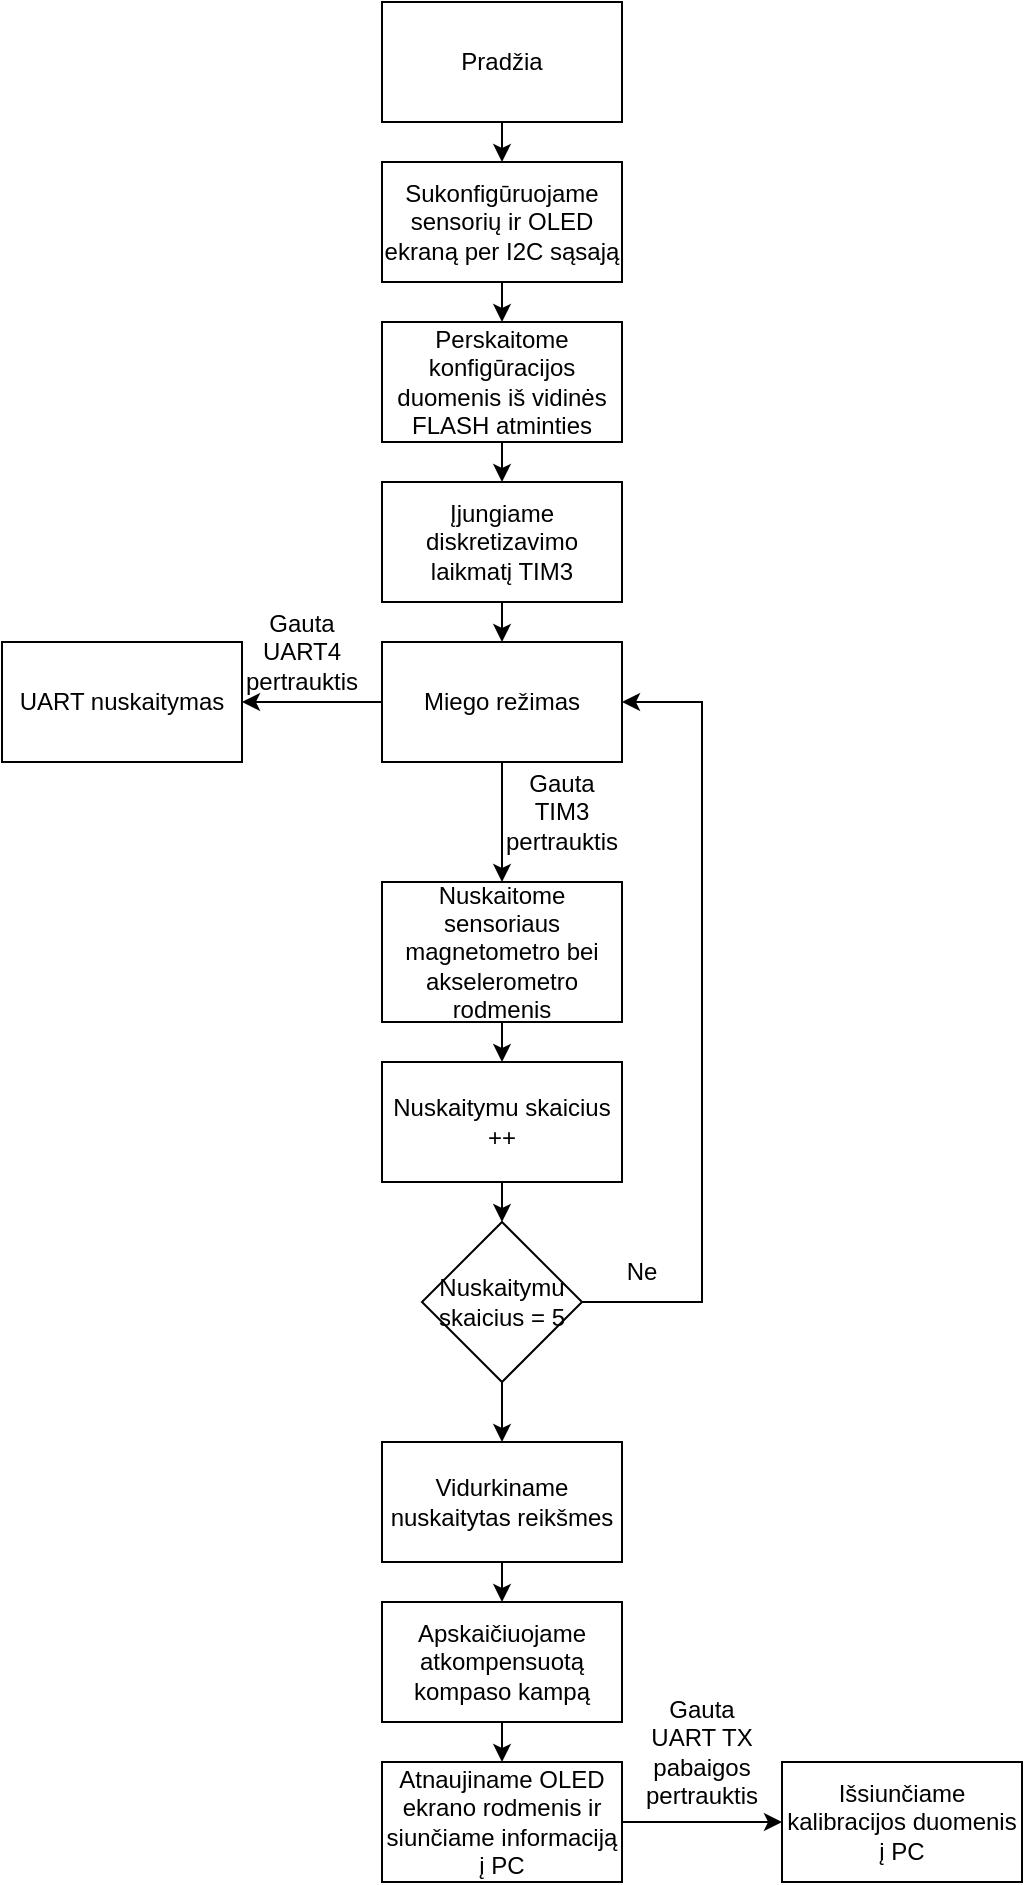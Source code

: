 <mxfile version="21.1.4" type="device">
  <diagram name="Page-1" id="73IzyarpysrCiVB1yLuo">
    <mxGraphModel dx="2079" dy="505" grid="1" gridSize="10" guides="1" tooltips="1" connect="1" arrows="1" fold="1" page="1" pageScale="1" pageWidth="850" pageHeight="1100" math="0" shadow="0">
      <root>
        <mxCell id="0" />
        <mxCell id="1" parent="0" />
        <mxCell id="TTbMhpJqwPKgY1I4AlqR-5" style="edgeStyle=orthogonalEdgeStyle;rounded=0;orthogonalLoop=1;jettySize=auto;html=1;exitX=0.5;exitY=1;exitDx=0;exitDy=0;entryX=0.5;entryY=0;entryDx=0;entryDy=0;" edge="1" parent="1" source="TTbMhpJqwPKgY1I4AlqR-1" target="TTbMhpJqwPKgY1I4AlqR-2">
          <mxGeometry relative="1" as="geometry" />
        </mxCell>
        <mxCell id="TTbMhpJqwPKgY1I4AlqR-1" value="Pradžia" style="rounded=0;whiteSpace=wrap;html=1;" vertex="1" parent="1">
          <mxGeometry x="40" y="40" width="120" height="60" as="geometry" />
        </mxCell>
        <mxCell id="TTbMhpJqwPKgY1I4AlqR-6" style="edgeStyle=orthogonalEdgeStyle;rounded=0;orthogonalLoop=1;jettySize=auto;html=1;exitX=0.5;exitY=1;exitDx=0;exitDy=0;entryX=0.5;entryY=0;entryDx=0;entryDy=0;" edge="1" parent="1" source="TTbMhpJqwPKgY1I4AlqR-2" target="TTbMhpJqwPKgY1I4AlqR-4">
          <mxGeometry relative="1" as="geometry" />
        </mxCell>
        <mxCell id="TTbMhpJqwPKgY1I4AlqR-2" value="Sukonfigūruojame sensorių ir OLED ekraną per I2C sąsają" style="rounded=0;whiteSpace=wrap;html=1;" vertex="1" parent="1">
          <mxGeometry x="40" y="120" width="120" height="60" as="geometry" />
        </mxCell>
        <mxCell id="TTbMhpJqwPKgY1I4AlqR-9" style="edgeStyle=orthogonalEdgeStyle;rounded=0;orthogonalLoop=1;jettySize=auto;html=1;exitX=0.5;exitY=1;exitDx=0;exitDy=0;entryX=0.5;entryY=0;entryDx=0;entryDy=0;" edge="1" parent="1" source="TTbMhpJqwPKgY1I4AlqR-3" target="TTbMhpJqwPKgY1I4AlqR-8">
          <mxGeometry relative="1" as="geometry" />
        </mxCell>
        <mxCell id="TTbMhpJqwPKgY1I4AlqR-3" value="Įjungiame diskretizavimo laikmatį TIM3" style="rounded=0;whiteSpace=wrap;html=1;" vertex="1" parent="1">
          <mxGeometry x="40" y="280" width="120" height="60" as="geometry" />
        </mxCell>
        <mxCell id="TTbMhpJqwPKgY1I4AlqR-7" style="edgeStyle=orthogonalEdgeStyle;rounded=0;orthogonalLoop=1;jettySize=auto;html=1;exitX=0.5;exitY=1;exitDx=0;exitDy=0;entryX=0.5;entryY=0;entryDx=0;entryDy=0;" edge="1" parent="1" source="TTbMhpJqwPKgY1I4AlqR-4" target="TTbMhpJqwPKgY1I4AlqR-3">
          <mxGeometry relative="1" as="geometry" />
        </mxCell>
        <mxCell id="TTbMhpJqwPKgY1I4AlqR-4" value="Perskaitome konfigūracijos duomenis iš vidinės FLASH atminties" style="rounded=0;whiteSpace=wrap;html=1;" vertex="1" parent="1">
          <mxGeometry x="40" y="200" width="120" height="60" as="geometry" />
        </mxCell>
        <mxCell id="TTbMhpJqwPKgY1I4AlqR-11" style="edgeStyle=orthogonalEdgeStyle;rounded=0;orthogonalLoop=1;jettySize=auto;html=1;exitX=0.5;exitY=1;exitDx=0;exitDy=0;entryX=0.5;entryY=0;entryDx=0;entryDy=0;" edge="1" parent="1" source="TTbMhpJqwPKgY1I4AlqR-8" target="TTbMhpJqwPKgY1I4AlqR-10">
          <mxGeometry relative="1" as="geometry" />
        </mxCell>
        <mxCell id="TTbMhpJqwPKgY1I4AlqR-21" style="edgeStyle=orthogonalEdgeStyle;rounded=0;orthogonalLoop=1;jettySize=auto;html=1;exitX=0;exitY=0.5;exitDx=0;exitDy=0;entryX=1;entryY=0.5;entryDx=0;entryDy=0;" edge="1" parent="1" source="TTbMhpJqwPKgY1I4AlqR-8" target="TTbMhpJqwPKgY1I4AlqR-13">
          <mxGeometry relative="1" as="geometry" />
        </mxCell>
        <mxCell id="TTbMhpJqwPKgY1I4AlqR-8" value="Miego režimas" style="rounded=0;whiteSpace=wrap;html=1;" vertex="1" parent="1">
          <mxGeometry x="40" y="360" width="120" height="60" as="geometry" />
        </mxCell>
        <mxCell id="TTbMhpJqwPKgY1I4AlqR-17" style="edgeStyle=orthogonalEdgeStyle;rounded=0;orthogonalLoop=1;jettySize=auto;html=1;exitX=0.5;exitY=1;exitDx=0;exitDy=0;entryX=0.5;entryY=0;entryDx=0;entryDy=0;" edge="1" parent="1" source="TTbMhpJqwPKgY1I4AlqR-10" target="TTbMhpJqwPKgY1I4AlqR-16">
          <mxGeometry relative="1" as="geometry" />
        </mxCell>
        <mxCell id="TTbMhpJqwPKgY1I4AlqR-10" value="Nuskaitome sensoriaus magnetometro bei akselerometro rodmenis" style="rounded=0;whiteSpace=wrap;html=1;" vertex="1" parent="1">
          <mxGeometry x="40" y="480" width="120" height="70" as="geometry" />
        </mxCell>
        <mxCell id="TTbMhpJqwPKgY1I4AlqR-12" value="Gauta TIM3 pertrauktis" style="text;html=1;strokeColor=none;fillColor=none;align=center;verticalAlign=middle;whiteSpace=wrap;rounded=0;" vertex="1" parent="1">
          <mxGeometry x="100" y="430" width="60" height="30" as="geometry" />
        </mxCell>
        <mxCell id="TTbMhpJqwPKgY1I4AlqR-13" value="UART nuskaitymas" style="rounded=0;whiteSpace=wrap;html=1;" vertex="1" parent="1">
          <mxGeometry x="-150" y="360" width="120" height="60" as="geometry" />
        </mxCell>
        <mxCell id="TTbMhpJqwPKgY1I4AlqR-15" value="Gauta UART4 pertrauktis" style="text;html=1;strokeColor=none;fillColor=none;align=center;verticalAlign=middle;whiteSpace=wrap;rounded=0;" vertex="1" parent="1">
          <mxGeometry x="-30" y="350" width="60" height="30" as="geometry" />
        </mxCell>
        <mxCell id="TTbMhpJqwPKgY1I4AlqR-19" style="edgeStyle=orthogonalEdgeStyle;rounded=0;orthogonalLoop=1;jettySize=auto;html=1;exitX=0.5;exitY=1;exitDx=0;exitDy=0;entryX=0.5;entryY=0;entryDx=0;entryDy=0;" edge="1" parent="1" source="TTbMhpJqwPKgY1I4AlqR-16" target="TTbMhpJqwPKgY1I4AlqR-18">
          <mxGeometry relative="1" as="geometry" />
        </mxCell>
        <mxCell id="TTbMhpJqwPKgY1I4AlqR-16" value="Nuskaitymu skaicius ++" style="rounded=0;whiteSpace=wrap;html=1;" vertex="1" parent="1">
          <mxGeometry x="40" y="570" width="120" height="60" as="geometry" />
        </mxCell>
        <mxCell id="TTbMhpJqwPKgY1I4AlqR-22" style="edgeStyle=orthogonalEdgeStyle;rounded=0;orthogonalLoop=1;jettySize=auto;html=1;exitX=1;exitY=0.5;exitDx=0;exitDy=0;entryX=1;entryY=0.5;entryDx=0;entryDy=0;" edge="1" parent="1" source="TTbMhpJqwPKgY1I4AlqR-18" target="TTbMhpJqwPKgY1I4AlqR-8">
          <mxGeometry relative="1" as="geometry">
            <Array as="points">
              <mxPoint x="200" y="690" />
              <mxPoint x="200" y="390" />
            </Array>
          </mxGeometry>
        </mxCell>
        <mxCell id="TTbMhpJqwPKgY1I4AlqR-25" style="edgeStyle=orthogonalEdgeStyle;rounded=0;orthogonalLoop=1;jettySize=auto;html=1;exitX=0.5;exitY=1;exitDx=0;exitDy=0;entryX=0.5;entryY=0;entryDx=0;entryDy=0;" edge="1" parent="1" source="TTbMhpJqwPKgY1I4AlqR-18" target="TTbMhpJqwPKgY1I4AlqR-24">
          <mxGeometry relative="1" as="geometry" />
        </mxCell>
        <mxCell id="TTbMhpJqwPKgY1I4AlqR-18" value="Nuskaitymu skaicius = 5" style="rhombus;whiteSpace=wrap;html=1;" vertex="1" parent="1">
          <mxGeometry x="60" y="650" width="80" height="80" as="geometry" />
        </mxCell>
        <mxCell id="TTbMhpJqwPKgY1I4AlqR-23" value="Ne" style="text;html=1;strokeColor=none;fillColor=none;align=center;verticalAlign=middle;whiteSpace=wrap;rounded=0;" vertex="1" parent="1">
          <mxGeometry x="140" y="660" width="60" height="30" as="geometry" />
        </mxCell>
        <mxCell id="TTbMhpJqwPKgY1I4AlqR-28" style="edgeStyle=orthogonalEdgeStyle;rounded=0;orthogonalLoop=1;jettySize=auto;html=1;exitX=0.5;exitY=1;exitDx=0;exitDy=0;entryX=0.5;entryY=0;entryDx=0;entryDy=0;" edge="1" parent="1" source="TTbMhpJqwPKgY1I4AlqR-24" target="TTbMhpJqwPKgY1I4AlqR-26">
          <mxGeometry relative="1" as="geometry" />
        </mxCell>
        <mxCell id="TTbMhpJqwPKgY1I4AlqR-24" value="Vidurkiname nuskaitytas reikšmes" style="rounded=0;whiteSpace=wrap;html=1;" vertex="1" parent="1">
          <mxGeometry x="40" y="760" width="120" height="60" as="geometry" />
        </mxCell>
        <mxCell id="TTbMhpJqwPKgY1I4AlqR-29" style="edgeStyle=orthogonalEdgeStyle;rounded=0;orthogonalLoop=1;jettySize=auto;html=1;exitX=0.5;exitY=1;exitDx=0;exitDy=0;entryX=0.5;entryY=0;entryDx=0;entryDy=0;" edge="1" parent="1" source="TTbMhpJqwPKgY1I4AlqR-26" target="TTbMhpJqwPKgY1I4AlqR-27">
          <mxGeometry relative="1" as="geometry" />
        </mxCell>
        <mxCell id="TTbMhpJqwPKgY1I4AlqR-26" value="Apskaičiuojame atkompensuotą kompaso kampą" style="rounded=0;whiteSpace=wrap;html=1;" vertex="1" parent="1">
          <mxGeometry x="40" y="840" width="120" height="60" as="geometry" />
        </mxCell>
        <mxCell id="TTbMhpJqwPKgY1I4AlqR-31" style="edgeStyle=orthogonalEdgeStyle;rounded=0;orthogonalLoop=1;jettySize=auto;html=1;exitX=1;exitY=0.5;exitDx=0;exitDy=0;entryX=0;entryY=0.5;entryDx=0;entryDy=0;" edge="1" parent="1" source="TTbMhpJqwPKgY1I4AlqR-27" target="TTbMhpJqwPKgY1I4AlqR-30">
          <mxGeometry relative="1" as="geometry" />
        </mxCell>
        <mxCell id="TTbMhpJqwPKgY1I4AlqR-27" value="Atnaujiname OLED ekrano rodmenis ir siunčiame informaciją į PC" style="rounded=0;whiteSpace=wrap;html=1;" vertex="1" parent="1">
          <mxGeometry x="40" y="920" width="120" height="60" as="geometry" />
        </mxCell>
        <mxCell id="TTbMhpJqwPKgY1I4AlqR-30" value="Išsiunčiame kalibracijos duomenis į PC" style="rounded=0;whiteSpace=wrap;html=1;" vertex="1" parent="1">
          <mxGeometry x="240" y="920" width="120" height="60" as="geometry" />
        </mxCell>
        <mxCell id="TTbMhpJqwPKgY1I4AlqR-32" value="Gauta UART TX pabaigos pertrauktis" style="text;html=1;strokeColor=none;fillColor=none;align=center;verticalAlign=middle;whiteSpace=wrap;rounded=0;" vertex="1" parent="1">
          <mxGeometry x="170" y="900" width="60" height="30" as="geometry" />
        </mxCell>
      </root>
    </mxGraphModel>
  </diagram>
</mxfile>
